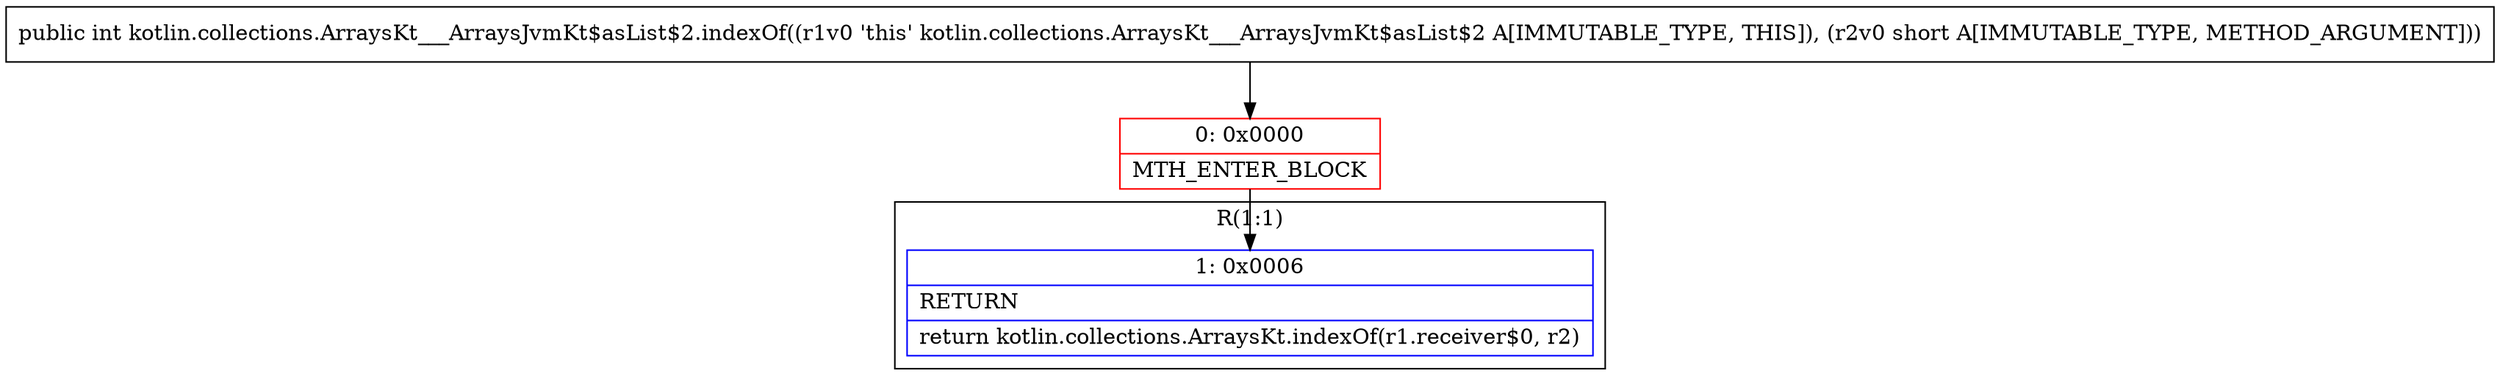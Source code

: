 digraph "CFG forkotlin.collections.ArraysKt___ArraysJvmKt$asList$2.indexOf(S)I" {
subgraph cluster_Region_2111001615 {
label = "R(1:1)";
node [shape=record,color=blue];
Node_1 [shape=record,label="{1\:\ 0x0006|RETURN\l|return kotlin.collections.ArraysKt.indexOf(r1.receiver$0, r2)\l}"];
}
Node_0 [shape=record,color=red,label="{0\:\ 0x0000|MTH_ENTER_BLOCK\l}"];
MethodNode[shape=record,label="{public int kotlin.collections.ArraysKt___ArraysJvmKt$asList$2.indexOf((r1v0 'this' kotlin.collections.ArraysKt___ArraysJvmKt$asList$2 A[IMMUTABLE_TYPE, THIS]), (r2v0 short A[IMMUTABLE_TYPE, METHOD_ARGUMENT])) }"];
MethodNode -> Node_0;
Node_0 -> Node_1;
}

